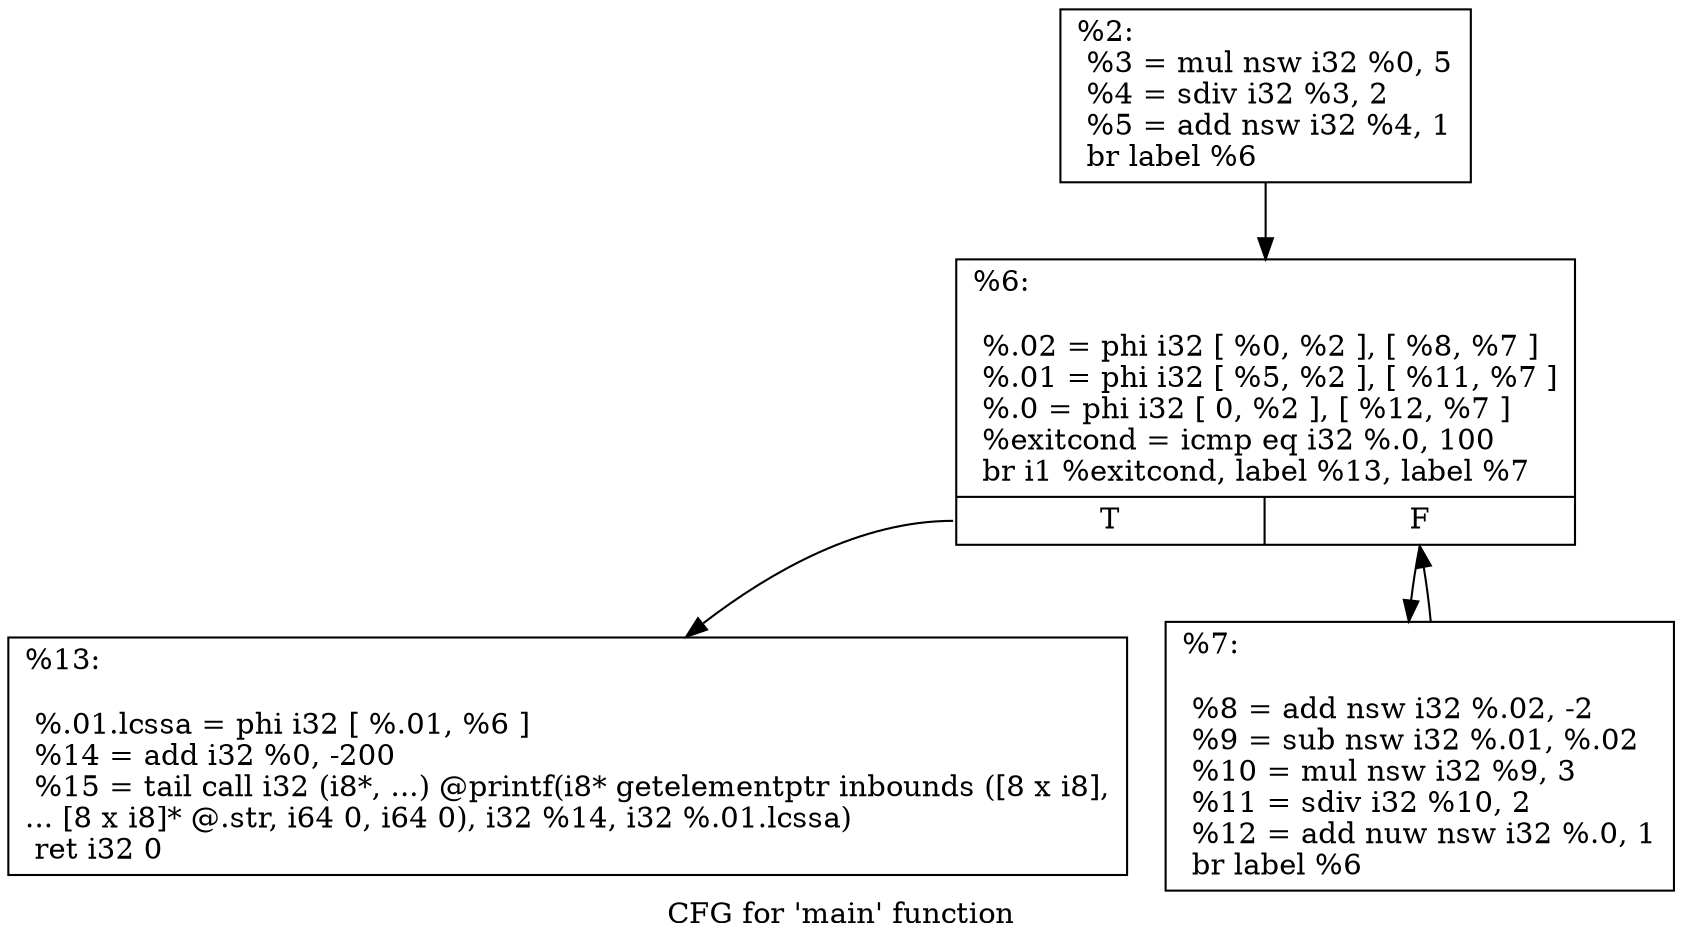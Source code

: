 digraph "CFG for 'main' function" {
	label="CFG for 'main' function";

	Node0x34e7980 [shape=record,label="{%2:\l  %3 = mul nsw i32 %0, 5\l  %4 = sdiv i32 %3, 2\l  %5 = add nsw i32 %4, 1\l  br label %6\l}"];
	Node0x34e7980 -> Node0x34ea700;
	Node0x34ea700 [shape=record,label="{%6:\l\l  %.02 = phi i32 [ %0, %2 ], [ %8, %7 ]\l  %.01 = phi i32 [ %5, %2 ], [ %11, %7 ]\l  %.0 = phi i32 [ 0, %2 ], [ %12, %7 ]\l  %exitcond = icmp eq i32 %.0, 100\l  br i1 %exitcond, label %13, label %7\l|{<s0>T|<s1>F}}"];
	Node0x34ea700:s0 -> Node0x34ea7a0;
	Node0x34ea700:s1 -> Node0x34ea750;
	Node0x34ea750 [shape=record,label="{%7:\l\l  %8 = add nsw i32 %.02, -2\l  %9 = sub nsw i32 %.01, %.02\l  %10 = mul nsw i32 %9, 3\l  %11 = sdiv i32 %10, 2\l  %12 = add nuw nsw i32 %.0, 1\l  br label %6\l}"];
	Node0x34ea750 -> Node0x34ea700;
	Node0x34ea7a0 [shape=record,label="{%13:\l\l  %.01.lcssa = phi i32 [ %.01, %6 ]\l  %14 = add i32 %0, -200\l  %15 = tail call i32 (i8*, ...) @printf(i8* getelementptr inbounds ([8 x i8],\l... [8 x i8]* @.str, i64 0, i64 0), i32 %14, i32 %.01.lcssa)\l  ret i32 0\l}"];
}
